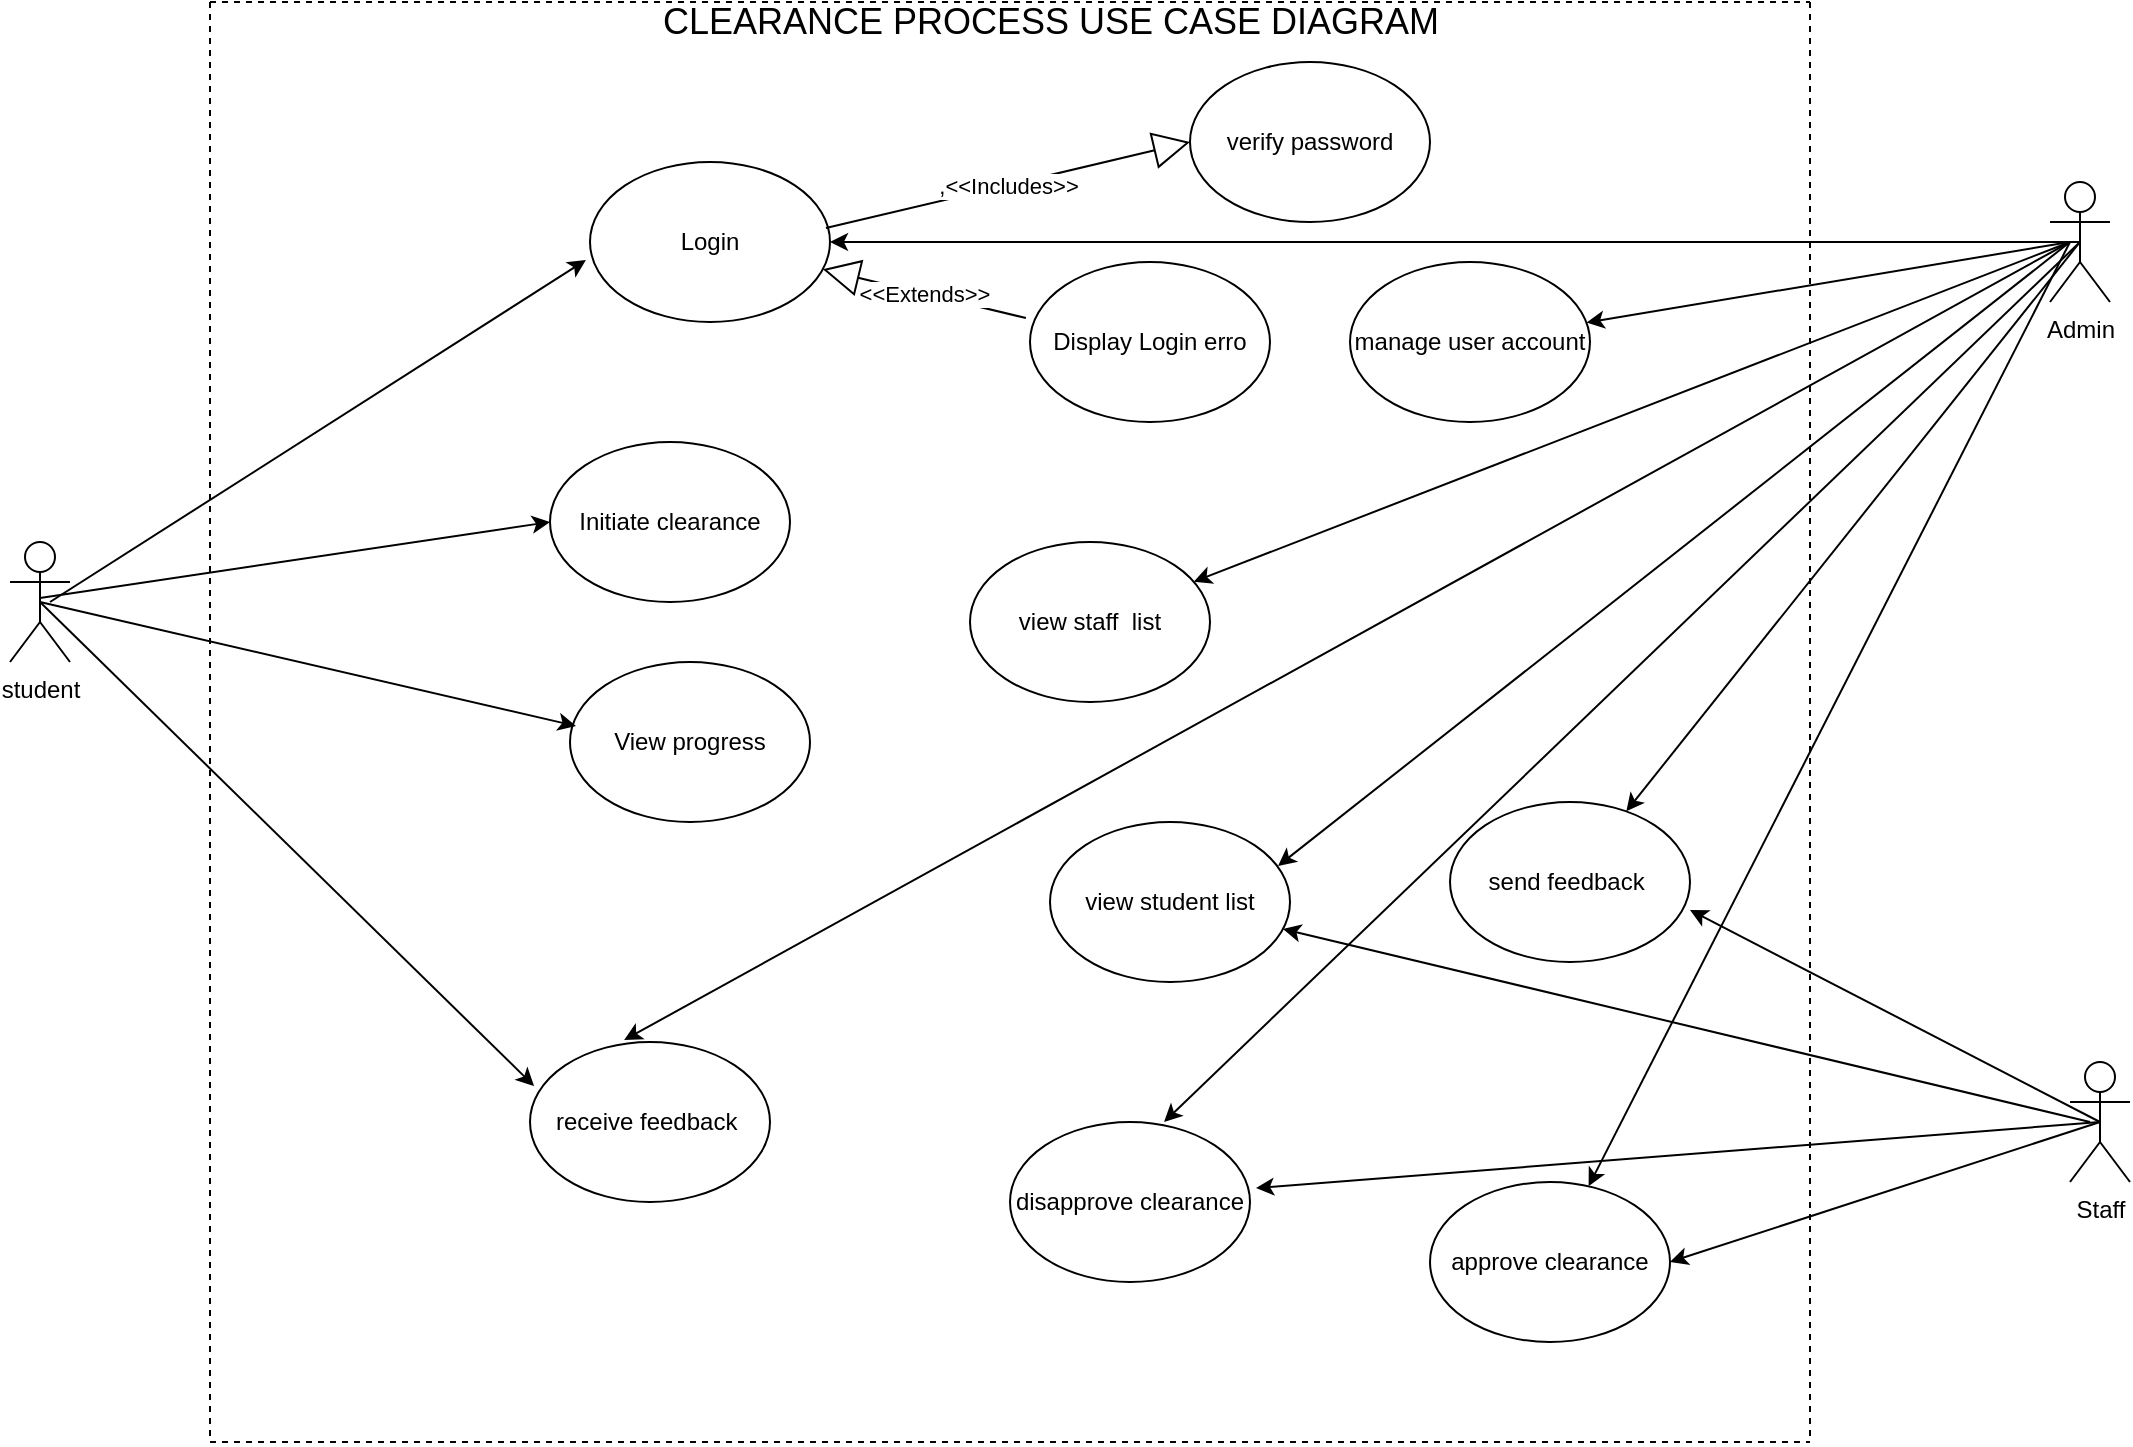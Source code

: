 <mxfile version="13.6.4" type="github">
  <diagram id="FjNkSXWOyc5UiZwZQ72N" name="Page-1">
    <mxGraphModel dx="2400" dy="841" grid="1" gridSize="10" guides="1" tooltips="1" connect="1" arrows="1" fold="1" page="1" pageScale="1" pageWidth="850" pageHeight="1100" math="0" shadow="0">
      <root>
        <mxCell id="0" />
        <mxCell id="1" parent="0" />
        <mxCell id="Q1l8rIMf0W6FxIjSYTVZ-1" value="" style="endArrow=none;dashed=1;html=1;" parent="1" edge="1">
          <mxGeometry width="50" height="50" relative="1" as="geometry">
            <mxPoint x="40" y="760" as="sourcePoint" />
            <mxPoint x="840" y="760" as="targetPoint" />
          </mxGeometry>
        </mxCell>
        <mxCell id="Q1l8rIMf0W6FxIjSYTVZ-2" value="" style="endArrow=none;dashed=1;html=1;" parent="1" edge="1">
          <mxGeometry width="50" height="50" relative="1" as="geometry">
            <mxPoint x="840" y="40" as="sourcePoint" />
            <mxPoint x="840" y="760" as="targetPoint" />
          </mxGeometry>
        </mxCell>
        <mxCell id="Q1l8rIMf0W6FxIjSYTVZ-3" value="" style="endArrow=none;dashed=1;html=1;" parent="1" edge="1">
          <mxGeometry width="50" height="50" relative="1" as="geometry">
            <mxPoint x="40" y="40" as="sourcePoint" />
            <mxPoint x="40" y="760" as="targetPoint" />
          </mxGeometry>
        </mxCell>
        <mxCell id="Q1l8rIMf0W6FxIjSYTVZ-4" value="" style="endArrow=none;dashed=1;html=1;" parent="1" edge="1">
          <mxGeometry width="50" height="50" relative="1" as="geometry">
            <mxPoint x="40" y="40" as="sourcePoint" />
            <mxPoint x="840" y="40" as="targetPoint" />
          </mxGeometry>
        </mxCell>
        <mxCell id="Q1l8rIMf0W6FxIjSYTVZ-5" value="Login" style="ellipse;whiteSpace=wrap;html=1;" parent="1" vertex="1">
          <mxGeometry x="230" y="120" width="120" height="80" as="geometry" />
        </mxCell>
        <mxCell id="Q1l8rIMf0W6FxIjSYTVZ-6" value="Display Login erro" style="ellipse;whiteSpace=wrap;html=1;" parent="1" vertex="1">
          <mxGeometry x="450" y="170" width="120" height="80" as="geometry" />
        </mxCell>
        <mxCell id="Q1l8rIMf0W6FxIjSYTVZ-7" value="verify password" style="ellipse;whiteSpace=wrap;html=1;" parent="1" vertex="1">
          <mxGeometry x="530" y="70" width="120" height="80" as="geometry" />
        </mxCell>
        <mxCell id="Q1l8rIMf0W6FxIjSYTVZ-8" value=",&amp;lt;&amp;lt;Includes&amp;gt;&amp;gt;" style="endArrow=block;endSize=16;endFill=0;html=1;entryX=0;entryY=0.5;entryDx=0;entryDy=0;exitX=0.983;exitY=0.413;exitDx=0;exitDy=0;exitPerimeter=0;" parent="1" source="Q1l8rIMf0W6FxIjSYTVZ-5" target="Q1l8rIMf0W6FxIjSYTVZ-7" edge="1">
          <mxGeometry width="160" relative="1" as="geometry">
            <mxPoint x="360" y="150" as="sourcePoint" />
            <mxPoint x="520" y="150" as="targetPoint" />
          </mxGeometry>
        </mxCell>
        <mxCell id="Q1l8rIMf0W6FxIjSYTVZ-9" value="&amp;lt;&amp;lt;Extends&amp;gt;&amp;gt;" style="endArrow=block;endSize=16;endFill=0;html=1;exitX=-0.017;exitY=0.35;exitDx=0;exitDy=0;exitPerimeter=0;" parent="1" source="Q1l8rIMf0W6FxIjSYTVZ-6" target="Q1l8rIMf0W6FxIjSYTVZ-5" edge="1">
          <mxGeometry width="160" relative="1" as="geometry">
            <mxPoint x="357.96" y="163.04" as="sourcePoint" />
            <mxPoint x="358" y="270" as="targetPoint" />
          </mxGeometry>
        </mxCell>
        <mxCell id="Q1l8rIMf0W6FxIjSYTVZ-10" value="Initiate clearance" style="ellipse;whiteSpace=wrap;html=1;" parent="1" vertex="1">
          <mxGeometry x="210" y="260" width="120" height="80" as="geometry" />
        </mxCell>
        <mxCell id="Q1l8rIMf0W6FxIjSYTVZ-11" value="View progress" style="ellipse;whiteSpace=wrap;html=1;" parent="1" vertex="1">
          <mxGeometry x="220" y="370" width="120" height="80" as="geometry" />
        </mxCell>
        <mxCell id="Q1l8rIMf0W6FxIjSYTVZ-13" value="manage user account" style="ellipse;whiteSpace=wrap;html=1;" parent="1" vertex="1">
          <mxGeometry x="610" y="170" width="120" height="80" as="geometry" />
        </mxCell>
        <mxCell id="Q1l8rIMf0W6FxIjSYTVZ-14" value="approve clearance" style="ellipse;whiteSpace=wrap;html=1;" parent="1" vertex="1">
          <mxGeometry x="650" y="630" width="120" height="80" as="geometry" />
        </mxCell>
        <mxCell id="Q1l8rIMf0W6FxIjSYTVZ-15" value="disapprove clearance" style="ellipse;whiteSpace=wrap;html=1;" parent="1" vertex="1">
          <mxGeometry x="440" y="600" width="120" height="80" as="geometry" />
        </mxCell>
        <mxCell id="Q1l8rIMf0W6FxIjSYTVZ-16" value="view student list" style="ellipse;whiteSpace=wrap;html=1;" parent="1" vertex="1">
          <mxGeometry x="460" y="450" width="120" height="80" as="geometry" />
        </mxCell>
        <mxCell id="Q1l8rIMf0W6FxIjSYTVZ-17" value="view staff&amp;nbsp; list" style="ellipse;whiteSpace=wrap;html=1;" parent="1" vertex="1">
          <mxGeometry x="420" y="310" width="120" height="80" as="geometry" />
        </mxCell>
        <mxCell id="Q1l8rIMf0W6FxIjSYTVZ-18" value="send feedback&amp;nbsp;" style="ellipse;whiteSpace=wrap;html=1;" parent="1" vertex="1">
          <mxGeometry x="660" y="440" width="120" height="80" as="geometry" />
        </mxCell>
        <mxCell id="Q1l8rIMf0W6FxIjSYTVZ-19" value="receive feedback&amp;nbsp;" style="ellipse;whiteSpace=wrap;html=1;" parent="1" vertex="1">
          <mxGeometry x="200" y="560" width="120" height="80" as="geometry" />
        </mxCell>
        <mxCell id="cvFXSIpvlwLZWVZvStXr-4" style="rounded=0;orthogonalLoop=1;jettySize=auto;html=1;entryX=0;entryY=0.5;entryDx=0;entryDy=0;" edge="1" parent="1" target="Q1l8rIMf0W6FxIjSYTVZ-10">
          <mxGeometry relative="1" as="geometry">
            <mxPoint x="-45" y="338" as="sourcePoint" />
          </mxGeometry>
        </mxCell>
        <mxCell id="cvFXSIpvlwLZWVZvStXr-1" value="student" style="shape=umlActor;verticalLabelPosition=bottom;verticalAlign=top;html=1;outlineConnect=0;" vertex="1" parent="1">
          <mxGeometry x="-60" y="310" width="30" height="60" as="geometry" />
        </mxCell>
        <mxCell id="cvFXSIpvlwLZWVZvStXr-2" value="Admin" style="shape=umlActor;verticalLabelPosition=bottom;verticalAlign=top;html=1;outlineConnect=0;" vertex="1" parent="1">
          <mxGeometry x="960" y="130" width="30" height="60" as="geometry" />
        </mxCell>
        <mxCell id="cvFXSIpvlwLZWVZvStXr-3" value="Staff" style="shape=umlActor;verticalLabelPosition=bottom;verticalAlign=top;html=1;outlineConnect=0;" vertex="1" parent="1">
          <mxGeometry x="970" y="570" width="30" height="60" as="geometry" />
        </mxCell>
        <mxCell id="cvFXSIpvlwLZWVZvStXr-5" value="" style="endArrow=classic;html=1;entryX=0.025;entryY=0.4;entryDx=0;entryDy=0;entryPerimeter=0;exitX=0.5;exitY=0.5;exitDx=0;exitDy=0;exitPerimeter=0;" edge="1" parent="1" source="cvFXSIpvlwLZWVZvStXr-1" target="Q1l8rIMf0W6FxIjSYTVZ-11">
          <mxGeometry width="50" height="50" relative="1" as="geometry">
            <mxPoint x="110" y="400" as="sourcePoint" />
            <mxPoint x="160" y="350" as="targetPoint" />
          </mxGeometry>
        </mxCell>
        <mxCell id="cvFXSIpvlwLZWVZvStXr-6" value="" style="endArrow=classic;html=1;entryX=0.017;entryY=0.275;entryDx=0;entryDy=0;entryPerimeter=0;exitX=0.5;exitY=0.5;exitDx=0;exitDy=0;exitPerimeter=0;" edge="1" parent="1" source="cvFXSIpvlwLZWVZvStXr-1" target="Q1l8rIMf0W6FxIjSYTVZ-19">
          <mxGeometry width="50" height="50" relative="1" as="geometry">
            <mxPoint x="-20" y="353.47" as="sourcePoint" />
            <mxPoint x="233" y="412" as="targetPoint" />
          </mxGeometry>
        </mxCell>
        <mxCell id="cvFXSIpvlwLZWVZvStXr-7" style="rounded=0;orthogonalLoop=1;jettySize=auto;html=1;entryX=-0.017;entryY=0.613;entryDx=0;entryDy=0;entryPerimeter=0;" edge="1" parent="1" target="Q1l8rIMf0W6FxIjSYTVZ-5">
          <mxGeometry relative="1" as="geometry">
            <mxPoint x="-40" y="340" as="sourcePoint" />
            <mxPoint x="220" y="310" as="targetPoint" />
          </mxGeometry>
        </mxCell>
        <mxCell id="cvFXSIpvlwLZWVZvStXr-8" value="" style="endArrow=classic;html=1;exitX=0.5;exitY=0.5;exitDx=0;exitDy=0;exitPerimeter=0;" edge="1" parent="1" source="cvFXSIpvlwLZWVZvStXr-2" target="Q1l8rIMf0W6FxIjSYTVZ-18">
          <mxGeometry width="50" height="50" relative="1" as="geometry">
            <mxPoint x="870" y="200" as="sourcePoint" />
            <mxPoint x="920" y="150" as="targetPoint" />
          </mxGeometry>
        </mxCell>
        <mxCell id="cvFXSIpvlwLZWVZvStXr-9" value="" style="endArrow=classic;html=1;exitX=0.5;exitY=0.5;exitDx=0;exitDy=0;exitPerimeter=0;" edge="1" parent="1" source="cvFXSIpvlwLZWVZvStXr-2" target="Q1l8rIMf0W6FxIjSYTVZ-5">
          <mxGeometry width="50" height="50" relative="1" as="geometry">
            <mxPoint x="880" y="210" as="sourcePoint" />
            <mxPoint x="545.023" y="357.912" as="targetPoint" />
          </mxGeometry>
        </mxCell>
        <mxCell id="cvFXSIpvlwLZWVZvStXr-10" value="" style="endArrow=classic;html=1;" edge="1" parent="1" target="Q1l8rIMf0W6FxIjSYTVZ-13">
          <mxGeometry width="50" height="50" relative="1" as="geometry">
            <mxPoint x="970" y="160" as="sourcePoint" />
            <mxPoint x="545.471" y="358.37" as="targetPoint" />
          </mxGeometry>
        </mxCell>
        <mxCell id="cvFXSIpvlwLZWVZvStXr-11" value="" style="endArrow=classic;html=1;" edge="1" parent="1" target="Q1l8rIMf0W6FxIjSYTVZ-17">
          <mxGeometry width="50" height="50" relative="1" as="geometry">
            <mxPoint x="970" y="160" as="sourcePoint" />
            <mxPoint x="759.296" y="339.772" as="targetPoint" />
          </mxGeometry>
        </mxCell>
        <mxCell id="cvFXSIpvlwLZWVZvStXr-12" value="" style="endArrow=classic;html=1;entryX=1;entryY=0.5;entryDx=0;entryDy=0;exitX=0.5;exitY=0.5;exitDx=0;exitDy=0;exitPerimeter=0;" edge="1" parent="1" source="cvFXSIpvlwLZWVZvStXr-3" target="Q1l8rIMf0W6FxIjSYTVZ-14">
          <mxGeometry width="50" height="50" relative="1" as="geometry">
            <mxPoint x="890" y="660" as="sourcePoint" />
            <mxPoint x="940" y="610" as="targetPoint" />
          </mxGeometry>
        </mxCell>
        <mxCell id="cvFXSIpvlwLZWVZvStXr-13" value="" style="endArrow=classic;html=1;exitX=0.5;exitY=0.5;exitDx=0;exitDy=0;exitPerimeter=0;entryX=1.025;entryY=0.413;entryDx=0;entryDy=0;entryPerimeter=0;" edge="1" parent="1" source="cvFXSIpvlwLZWVZvStXr-3" target="Q1l8rIMf0W6FxIjSYTVZ-15">
          <mxGeometry width="50" height="50" relative="1" as="geometry">
            <mxPoint x="995" y="610" as="sourcePoint" />
            <mxPoint x="780" y="670" as="targetPoint" />
          </mxGeometry>
        </mxCell>
        <mxCell id="cvFXSIpvlwLZWVZvStXr-14" value="" style="endArrow=classic;html=1;" edge="1" parent="1" target="Q1l8rIMf0W6FxIjSYTVZ-16">
          <mxGeometry width="50" height="50" relative="1" as="geometry">
            <mxPoint x="980" y="600" as="sourcePoint" />
            <mxPoint x="573" y="643.04" as="targetPoint" />
          </mxGeometry>
        </mxCell>
        <mxCell id="cvFXSIpvlwLZWVZvStXr-15" value="" style="endArrow=classic;html=1;entryX=1;entryY=0.675;entryDx=0;entryDy=0;entryPerimeter=0;" edge="1" parent="1" target="Q1l8rIMf0W6FxIjSYTVZ-18">
          <mxGeometry width="50" height="50" relative="1" as="geometry">
            <mxPoint x="985" y="600" as="sourcePoint" />
            <mxPoint x="586.477" y="513.505" as="targetPoint" />
          </mxGeometry>
        </mxCell>
        <mxCell id="cvFXSIpvlwLZWVZvStXr-16" value="" style="endArrow=classic;html=1;exitX=0.5;exitY=0.5;exitDx=0;exitDy=0;exitPerimeter=0;entryX=0.642;entryY=0;entryDx=0;entryDy=0;entryPerimeter=0;" edge="1" parent="1" source="cvFXSIpvlwLZWVZvStXr-2" target="Q1l8rIMf0W6FxIjSYTVZ-15">
          <mxGeometry width="50" height="50" relative="1" as="geometry">
            <mxPoint x="985" y="170" as="sourcePoint" />
            <mxPoint x="784.828" y="463.585" as="targetPoint" />
          </mxGeometry>
        </mxCell>
        <mxCell id="cvFXSIpvlwLZWVZvStXr-17" value="" style="endArrow=classic;html=1;" edge="1" parent="1" target="Q1l8rIMf0W6FxIjSYTVZ-14">
          <mxGeometry width="50" height="50" relative="1" as="geometry">
            <mxPoint x="970" y="160" as="sourcePoint" />
            <mxPoint x="540" y="610" as="targetPoint" />
          </mxGeometry>
        </mxCell>
        <mxCell id="cvFXSIpvlwLZWVZvStXr-18" value="" style="endArrow=classic;html=1;entryX=0.392;entryY=-0.012;entryDx=0;entryDy=0;entryPerimeter=0;" edge="1" parent="1" target="Q1l8rIMf0W6FxIjSYTVZ-19">
          <mxGeometry width="50" height="50" relative="1" as="geometry">
            <mxPoint x="970" y="160" as="sourcePoint" />
            <mxPoint x="540" y="610" as="targetPoint" />
          </mxGeometry>
        </mxCell>
        <mxCell id="cvFXSIpvlwLZWVZvStXr-19" value="" style="endArrow=classic;html=1;entryX=0.95;entryY=0.275;entryDx=0;entryDy=0;entryPerimeter=0;" edge="1" parent="1" target="Q1l8rIMf0W6FxIjSYTVZ-16">
          <mxGeometry width="50" height="50" relative="1" as="geometry">
            <mxPoint x="970" y="160" as="sourcePoint" />
            <mxPoint x="540" y="610" as="targetPoint" />
          </mxGeometry>
        </mxCell>
        <mxCell id="cvFXSIpvlwLZWVZvStXr-20" value="&lt;font style=&quot;font-size: 18px&quot;&gt;CLEARANCE PROCESS USE CASE DIAGRAM&lt;/font&gt;" style="text;html=1;align=center;verticalAlign=middle;resizable=0;points=[];autosize=1;" vertex="1" parent="1">
          <mxGeometry x="260" y="40" width="400" height="20" as="geometry" />
        </mxCell>
      </root>
    </mxGraphModel>
  </diagram>
</mxfile>
